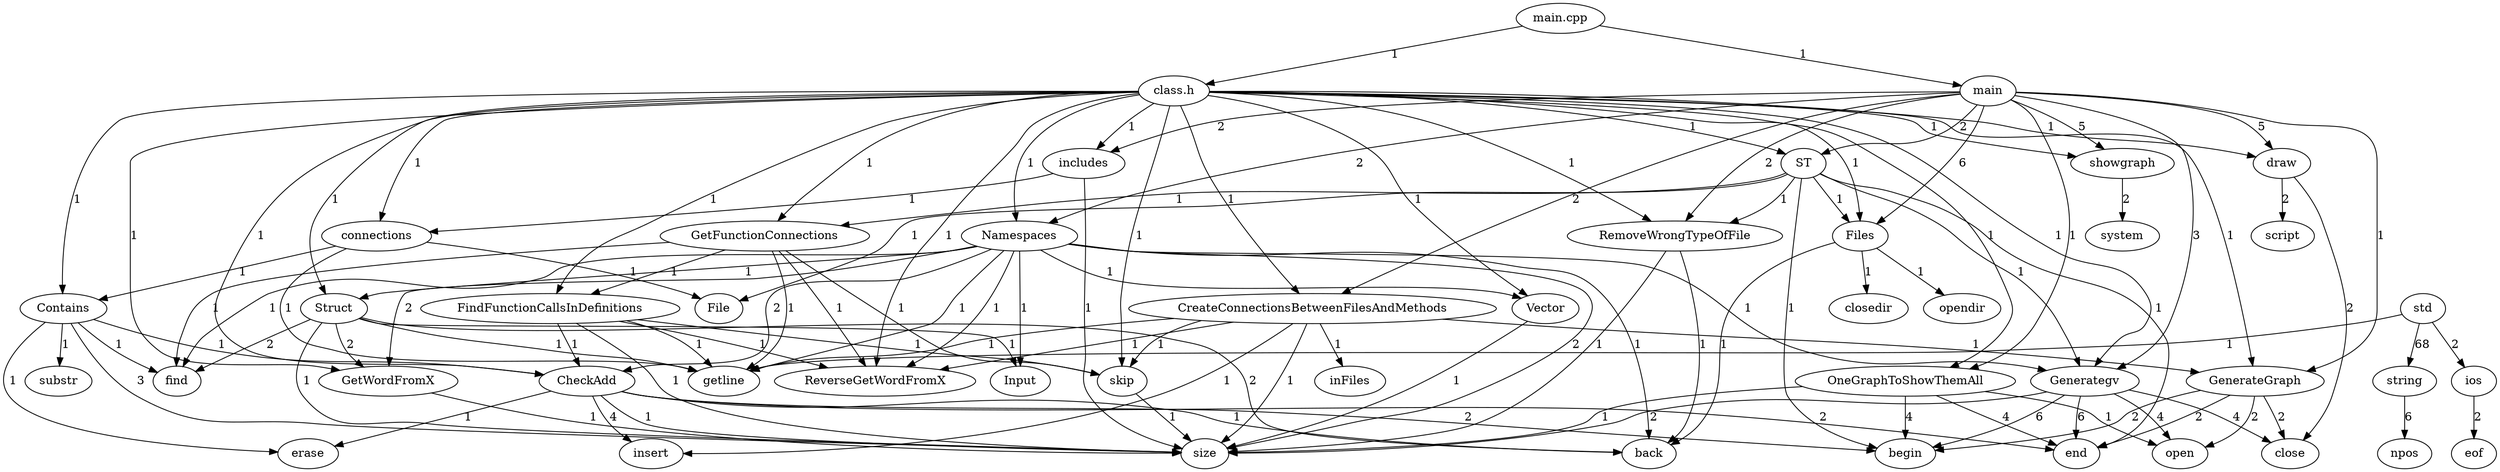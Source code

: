 digraph foo{
"main.cpp"->"class.h"[label = "1"];
"CheckAdd"->"back"[label = "1"];
"CheckAdd"->"begin"[label = "2"];
"CheckAdd"->"end"[label = "2"];
"CheckAdd"->"erase"[label = "1"];
"CheckAdd"->"insert"[label = "4"];
"CheckAdd"->"size"[label = "1"];
"Contains"->"CheckAdd"[label = "1"];
"Contains"->"erase"[label = "1"];
"Contains"->"find"[label = "1"];
"Contains"->"size"[label = "3"];
"Contains"->"substr"[label = "1"];
"CreateConnectionsBetweenFilesAndMethods"->"GenerateGraph"[label = "1"];
"CreateConnectionsBetweenFilesAndMethods"->"ReverseGetWordFromX"[label = "1"];
"CreateConnectionsBetweenFilesAndMethods"->"getline"[label = "1"];
"CreateConnectionsBetweenFilesAndMethods"->"inFiles"[label = "1"];
"CreateConnectionsBetweenFilesAndMethods"->"insert"[label = "1"];
"CreateConnectionsBetweenFilesAndMethods"->"size"[label = "1"];
"CreateConnectionsBetweenFilesAndMethods"->"skip"[label = "1"];
"Files"->"back"[label = "1"];
"Files"->"closedir"[label = "1"];
"Files"->"opendir"[label = "1"];
"FindFunctionCallsInDefinitions"->"CheckAdd"[label = "1"];
"FindFunctionCallsInDefinitions"->"ReverseGetWordFromX"[label = "1"];
"FindFunctionCallsInDefinitions"->"getline"[label = "1"];
"FindFunctionCallsInDefinitions"->"size"[label = "1"];
"FindFunctionCallsInDefinitions"->"skip"[label = "1"];
"GenerateGraph"->"begin"[label = "2"];
"GenerateGraph"->"close"[label = "2"];
"GenerateGraph"->"end"[label = "2"];
"GenerateGraph"->"open"[label = "2"];
"Generategv"->"begin"[label = "6"];
"Generategv"->"close"[label = "4"];
"Generategv"->"end"[label = "6"];
"Generategv"->"open"[label = "4"];
"Generategv"->"size"[label = "2"];
"GetFunctionConnections"->"FindFunctionCallsInDefinitions"[label = "1"];
"GetFunctionConnections"->"ReverseGetWordFromX"[label = "1"];
"GetFunctionConnections"->"find"[label = "1"];
"GetFunctionConnections"->"getline"[label = "1"];
"GetFunctionConnections"->"skip"[label = "1"];
"GetWordFromX"->"size"[label = "1"];
"Namespaces"->"CheckAdd"[label = "2"];
"Namespaces"->"Generategv"[label = "1"];
"Namespaces"->"GetWordFromX"[label = "2"];
"Namespaces"->"Input"[label = "1"];
"Namespaces"->"ReverseGetWordFromX"[label = "1"];
"Namespaces"->"Struct"[label = "1"];
"Namespaces"->"Vector"[label = "1"];
"Namespaces"->"back"[label = "1"];
"Namespaces"->"find"[label = "1"];
"Namespaces"->"getline"[label = "1"];
"Namespaces"->"size"[label = "2"];
"OneGraphToShowThemAll"->"begin"[label = "4"];
"OneGraphToShowThemAll"->"end"[label = "4"];
"OneGraphToShowThemAll"->"open"[label = "1"];
"OneGraphToShowThemAll"->"size"[label = "1"];
"RemoveWrongTypeOfFile"->"back"[label = "1"];
"RemoveWrongTypeOfFile"->"size"[label = "1"];
"ST"->"File"[label = "1"];
"ST"->"Files"[label = "1"];
"ST"->"Generategv"[label = "1"];
"ST"->"GetFunctionConnections"[label = "1"];
"ST"->"RemoveWrongTypeOfFile"[label = "1"];
"ST"->"begin"[label = "1"];
"ST"->"end"[label = "1"];
"Struct"->"GetWordFromX"[label = "2"];
"Struct"->"Input"[label = "1"];
"Struct"->"back"[label = "2"];
"Struct"->"find"[label = "2"];
"Struct"->"getline"[label = "1"];
"Struct"->"size"[label = "1"];
"Vector"->"size"[label = "1"];
"connections"->"Contains"[label = "1"];
"connections"->"File"[label = "1"];
"connections"->"getline"[label = "1"];
"draw"->"close"[label = "2"];
"draw"->"script"[label = "2"];
"includes"->"connections"[label = "1"];
"includes"->"size"[label = "1"];
"ios"->"eof"[label = "2"];
"main"->"CreateConnectionsBetweenFilesAndMethods"[label = "2"];
"main"->"Files"[label = "6"];
"main"->"GenerateGraph"[label = "1"];
"main"->"Generategv"[label = "3"];
"main"->"Namespaces"[label = "2"];
"main"->"OneGraphToShowThemAll"[label = "1"];
"main"->"RemoveWrongTypeOfFile"[label = "2"];
"main"->"ST"[label = "2"];
"main"->"draw"[label = "5"];
"main"->"includes"[label = "2"];
"main"->"showgraph"[label = "5"];
"showgraph"->"system"[label = "2"];
"skip"->"size"[label = "1"];
"std"->"getline"[label = "1"];
"std"->"ios"[label = "2"];
"std"->"string"[label = "68"];
"string"->"npos"[label = "6"];
"class.h"->"CheckAdd"[label = "1"];
"class.h"->"Contains"[label = "1"];
"class.h"->"CreateConnectionsBetweenFilesAndMethods"[label = "1"];
"class.h"->"Files"[label = "1"];
"class.h"->"FindFunctionCallsInDefinitions"[label = "1"];
"class.h"->"GenerateGraph"[label = "1"];
"class.h"->"Generategv"[label = "1"];
"class.h"->"GetFunctionConnections"[label = "1"];
"class.h"->"GetWordFromX"[label = "1"];
"class.h"->"Namespaces"[label = "1"];
"class.h"->"OneGraphToShowThemAll"[label = "1"];
"class.h"->"RemoveWrongTypeOfFile"[label = "1"];
"class.h"->"ReverseGetWordFromX"[label = "1"];
"class.h"->"ST"[label = "1"];
"class.h"->"Struct"[label = "1"];
"class.h"->"Vector"[label = "1"];
"class.h"->"connections"[label = "1"];
"class.h"->"draw"[label = "1"];
"class.h"->"includes"[label = "1"];
"main.cpp"->"main"[label = "1"];
"class.h"->"showgraph"[label = "1"];
"class.h"->"skip"[label = "1"];
}
